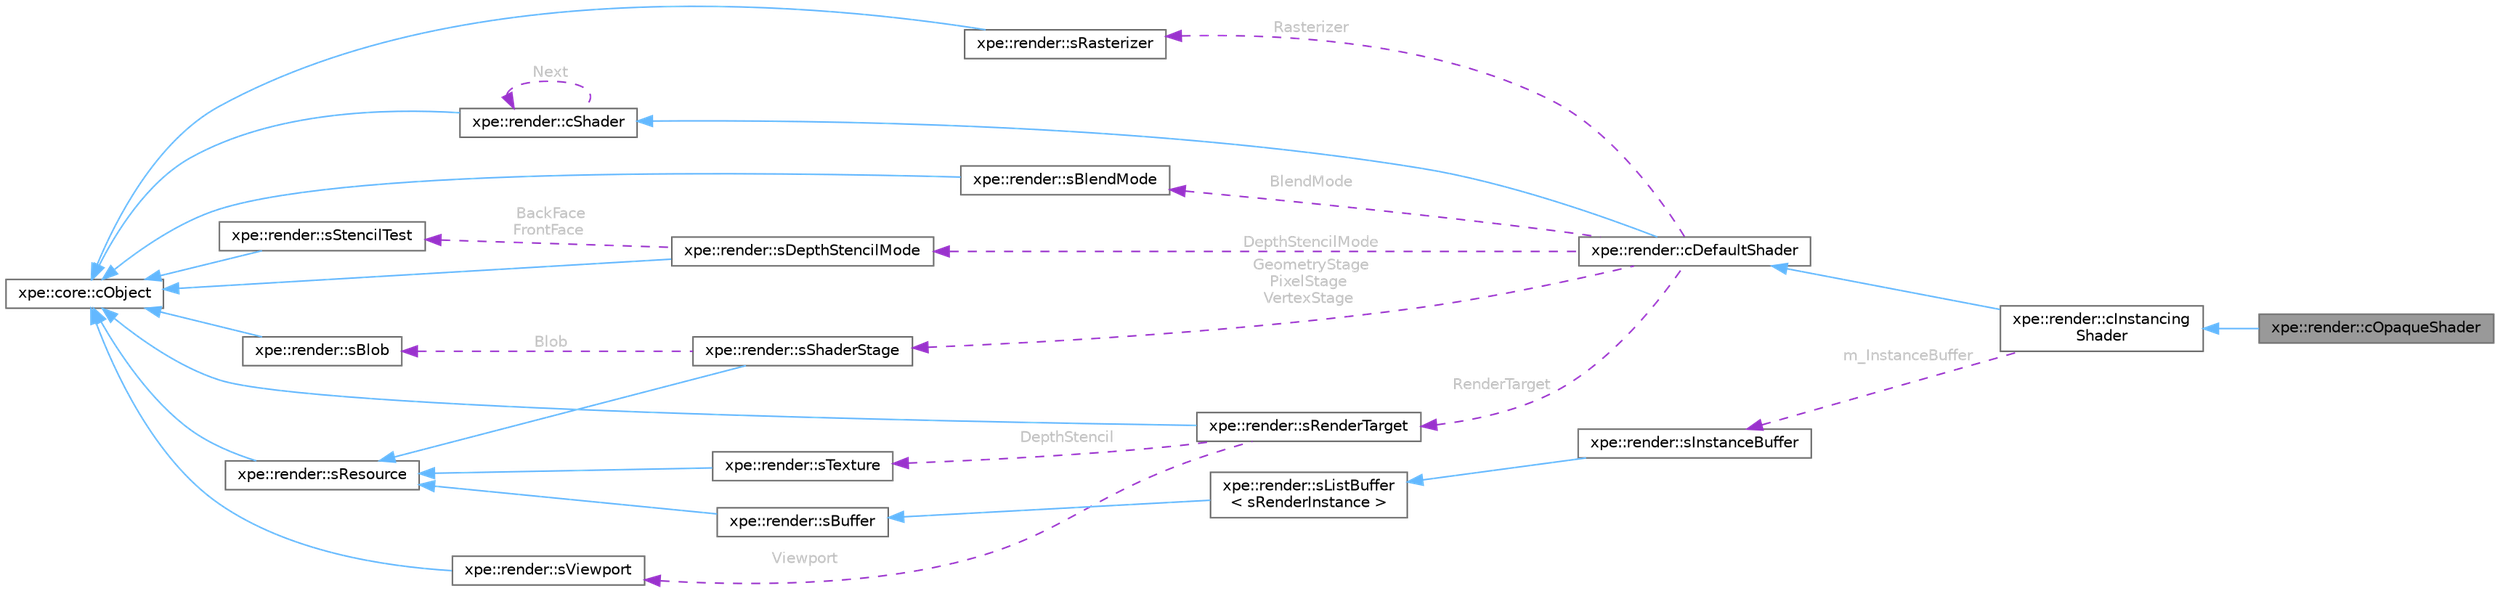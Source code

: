 digraph "xpe::render::cOpaqueShader"
{
 // LATEX_PDF_SIZE
  bgcolor="transparent";
  edge [fontname=Helvetica,fontsize=10,labelfontname=Helvetica,labelfontsize=10];
  node [fontname=Helvetica,fontsize=10,shape=box,height=0.2,width=0.4];
  rankdir="LR";
  Node1 [id="Node000001",label="xpe::render::cOpaqueShader",height=0.2,width=0.4,color="gray40", fillcolor="grey60", style="filled", fontcolor="black",tooltip=" "];
  Node2 -> Node1 [id="edge57_Node000001_Node000002",dir="back",color="steelblue1",style="solid",tooltip=" "];
  Node2 [id="Node000002",label="xpe::render::cInstancing\lShader",height=0.2,width=0.4,color="gray40", fillcolor="white", style="filled",URL="$classxpe_1_1render_1_1c_instancing_shader.html",tooltip=" "];
  Node3 -> Node2 [id="edge58_Node000002_Node000003",dir="back",color="steelblue1",style="solid",tooltip=" "];
  Node3 [id="Node000003",label="xpe::render::cDefaultShader",height=0.2,width=0.4,color="gray40", fillcolor="white", style="filled",URL="$classxpe_1_1render_1_1c_default_shader.html",tooltip=" "];
  Node4 -> Node3 [id="edge59_Node000003_Node000004",dir="back",color="steelblue1",style="solid",tooltip=" "];
  Node4 [id="Node000004",label="xpe::render::cShader",height=0.2,width=0.4,color="gray40", fillcolor="white", style="filled",URL="$classxpe_1_1render_1_1c_shader.html",tooltip=" "];
  Node5 -> Node4 [id="edge60_Node000004_Node000005",dir="back",color="steelblue1",style="solid",tooltip=" "];
  Node5 [id="Node000005",label="xpe::core::cObject",height=0.2,width=0.4,color="gray40", fillcolor="white", style="filled",URL="$classxpe_1_1core_1_1c_object.html",tooltip=" "];
  Node4 -> Node4 [id="edge61_Node000004_Node000004",dir="back",color="darkorchid3",style="dashed",tooltip=" ",label=" Next",fontcolor="grey" ];
  Node6 -> Node3 [id="edge62_Node000003_Node000006",dir="back",color="darkorchid3",style="dashed",tooltip=" ",label=" GeometryStage\nPixelStage\nVertexStage",fontcolor="grey" ];
  Node6 [id="Node000006",label="xpe::render::sShaderStage",height=0.2,width=0.4,color="gray40", fillcolor="white", style="filled",URL="$structxpe_1_1render_1_1s_shader_stage.html",tooltip=" "];
  Node7 -> Node6 [id="edge63_Node000006_Node000007",dir="back",color="steelblue1",style="solid",tooltip=" "];
  Node7 [id="Node000007",label="xpe::render::sResource",height=0.2,width=0.4,color="gray40", fillcolor="white", style="filled",URL="$structxpe_1_1render_1_1s_resource.html",tooltip=" "];
  Node5 -> Node7 [id="edge64_Node000007_Node000005",dir="back",color="steelblue1",style="solid",tooltip=" "];
  Node8 -> Node6 [id="edge65_Node000006_Node000008",dir="back",color="darkorchid3",style="dashed",tooltip=" ",label=" Blob",fontcolor="grey" ];
  Node8 [id="Node000008",label="xpe::render::sBlob",height=0.2,width=0.4,color="gray40", fillcolor="white", style="filled",URL="$structxpe_1_1render_1_1s_blob.html",tooltip=" "];
  Node5 -> Node8 [id="edge66_Node000008_Node000005",dir="back",color="steelblue1",style="solid",tooltip=" "];
  Node9 -> Node3 [id="edge67_Node000003_Node000009",dir="back",color="darkorchid3",style="dashed",tooltip=" ",label=" RenderTarget",fontcolor="grey" ];
  Node9 [id="Node000009",label="xpe::render::sRenderTarget",height=0.2,width=0.4,color="gray40", fillcolor="white", style="filled",URL="$structxpe_1_1render_1_1s_render_target.html",tooltip=" "];
  Node5 -> Node9 [id="edge68_Node000009_Node000005",dir="back",color="steelblue1",style="solid",tooltip=" "];
  Node10 -> Node9 [id="edge69_Node000009_Node000010",dir="back",color="darkorchid3",style="dashed",tooltip=" ",label=" DepthStencil",fontcolor="grey" ];
  Node10 [id="Node000010",label="xpe::render::sTexture",height=0.2,width=0.4,color="gray40", fillcolor="white", style="filled",URL="$structxpe_1_1render_1_1s_texture.html",tooltip=" "];
  Node7 -> Node10 [id="edge70_Node000010_Node000007",dir="back",color="steelblue1",style="solid",tooltip=" "];
  Node11 -> Node9 [id="edge71_Node000009_Node000011",dir="back",color="darkorchid3",style="dashed",tooltip=" ",label=" Viewport",fontcolor="grey" ];
  Node11 [id="Node000011",label="xpe::render::sViewport",height=0.2,width=0.4,color="gray40", fillcolor="white", style="filled",URL="$structxpe_1_1render_1_1s_viewport.html",tooltip=" "];
  Node5 -> Node11 [id="edge72_Node000011_Node000005",dir="back",color="steelblue1",style="solid",tooltip=" "];
  Node12 -> Node3 [id="edge73_Node000003_Node000012",dir="back",color="darkorchid3",style="dashed",tooltip=" ",label=" Rasterizer",fontcolor="grey" ];
  Node12 [id="Node000012",label="xpe::render::sRasterizer",height=0.2,width=0.4,color="gray40", fillcolor="white", style="filled",URL="$structxpe_1_1render_1_1s_rasterizer.html",tooltip=" "];
  Node5 -> Node12 [id="edge74_Node000012_Node000005",dir="back",color="steelblue1",style="solid",tooltip=" "];
  Node13 -> Node3 [id="edge75_Node000003_Node000013",dir="back",color="darkorchid3",style="dashed",tooltip=" ",label=" DepthStencilMode",fontcolor="grey" ];
  Node13 [id="Node000013",label="xpe::render::sDepthStencilMode",height=0.2,width=0.4,color="gray40", fillcolor="white", style="filled",URL="$structxpe_1_1render_1_1s_depth_stencil_mode.html",tooltip=" "];
  Node5 -> Node13 [id="edge76_Node000013_Node000005",dir="back",color="steelblue1",style="solid",tooltip=" "];
  Node14 -> Node13 [id="edge77_Node000013_Node000014",dir="back",color="darkorchid3",style="dashed",tooltip=" ",label=" BackFace\nFrontFace",fontcolor="grey" ];
  Node14 [id="Node000014",label="xpe::render::sStencilTest",height=0.2,width=0.4,color="gray40", fillcolor="white", style="filled",URL="$structxpe_1_1render_1_1s_stencil_test.html",tooltip=" "];
  Node5 -> Node14 [id="edge78_Node000014_Node000005",dir="back",color="steelblue1",style="solid",tooltip=" "];
  Node15 -> Node3 [id="edge79_Node000003_Node000015",dir="back",color="darkorchid3",style="dashed",tooltip=" ",label=" BlendMode",fontcolor="grey" ];
  Node15 [id="Node000015",label="xpe::render::sBlendMode",height=0.2,width=0.4,color="gray40", fillcolor="white", style="filled",URL="$structxpe_1_1render_1_1s_blend_mode.html",tooltip=" "];
  Node5 -> Node15 [id="edge80_Node000015_Node000005",dir="back",color="steelblue1",style="solid",tooltip=" "];
  Node16 -> Node2 [id="edge81_Node000002_Node000016",dir="back",color="darkorchid3",style="dashed",tooltip=" ",label=" m_InstanceBuffer",fontcolor="grey" ];
  Node16 [id="Node000016",label="xpe::render::sInstanceBuffer",height=0.2,width=0.4,color="gray40", fillcolor="white", style="filled",URL="$structxpe_1_1render_1_1s_instance_buffer.html",tooltip=" "];
  Node17 -> Node16 [id="edge82_Node000016_Node000017",dir="back",color="steelblue1",style="solid",tooltip=" "];
  Node17 [id="Node000017",label="xpe::render::sListBuffer\l\< sRenderInstance \>",height=0.2,width=0.4,color="gray40", fillcolor="white", style="filled",URL="$classxpe_1_1render_1_1s_list_buffer.html",tooltip=" "];
  Node18 -> Node17 [id="edge83_Node000017_Node000018",dir="back",color="steelblue1",style="solid",tooltip=" "];
  Node18 [id="Node000018",label="xpe::render::sBuffer",height=0.2,width=0.4,color="gray40", fillcolor="white", style="filled",URL="$structxpe_1_1render_1_1s_buffer.html",tooltip=" "];
  Node7 -> Node18 [id="edge84_Node000018_Node000007",dir="back",color="steelblue1",style="solid",tooltip=" "];
}
